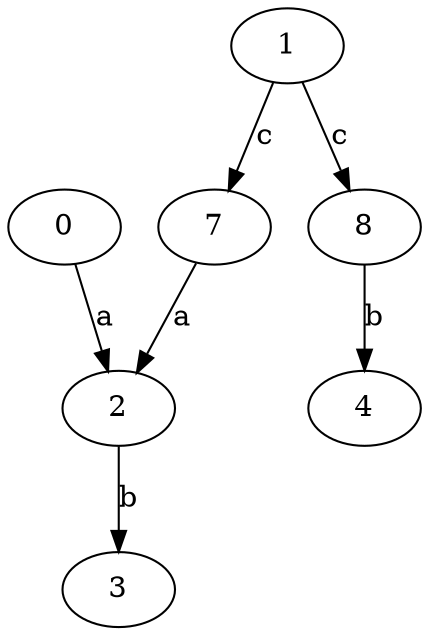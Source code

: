 strict digraph  {
0;
1;
2;
3;
4;
7;
8;
0 -> 2  [label=a];
1 -> 7  [label=c];
1 -> 8  [label=c];
2 -> 3  [label=b];
7 -> 2  [label=a];
8 -> 4  [label=b];
}
